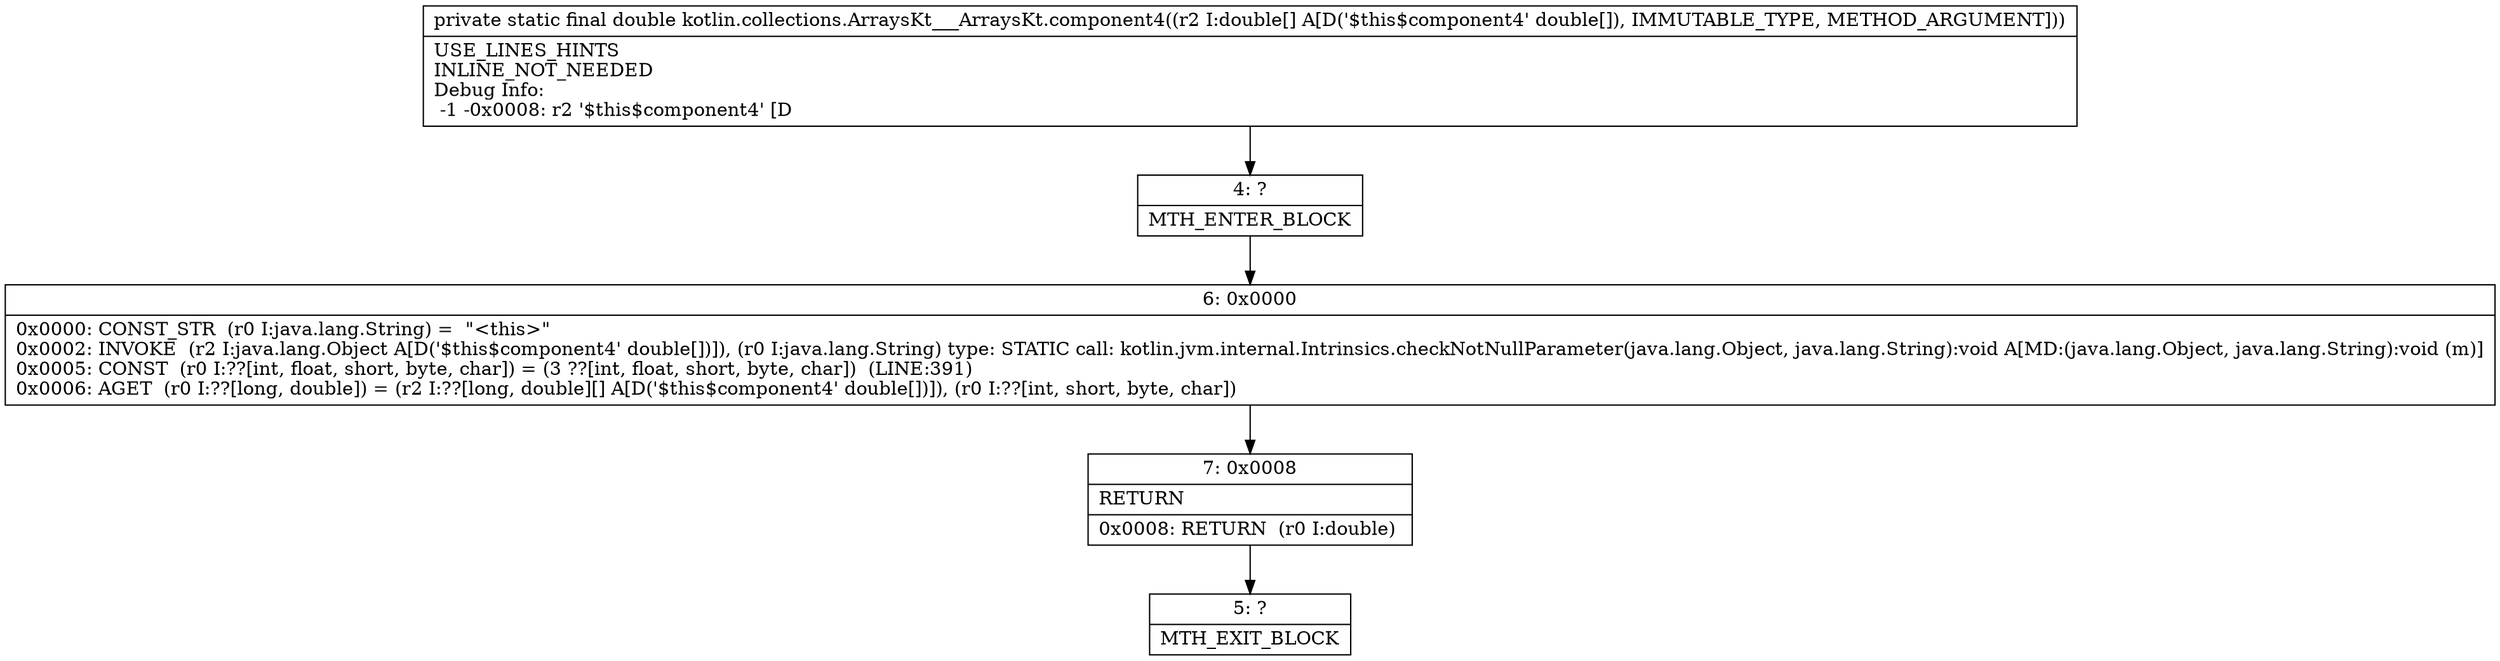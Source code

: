digraph "CFG forkotlin.collections.ArraysKt___ArraysKt.component4([D)D" {
Node_4 [shape=record,label="{4\:\ ?|MTH_ENTER_BLOCK\l}"];
Node_6 [shape=record,label="{6\:\ 0x0000|0x0000: CONST_STR  (r0 I:java.lang.String) =  \"\<this\>\" \l0x0002: INVOKE  (r2 I:java.lang.Object A[D('$this$component4' double[])]), (r0 I:java.lang.String) type: STATIC call: kotlin.jvm.internal.Intrinsics.checkNotNullParameter(java.lang.Object, java.lang.String):void A[MD:(java.lang.Object, java.lang.String):void (m)]\l0x0005: CONST  (r0 I:??[int, float, short, byte, char]) = (3 ??[int, float, short, byte, char])  (LINE:391)\l0x0006: AGET  (r0 I:??[long, double]) = (r2 I:??[long, double][] A[D('$this$component4' double[])]), (r0 I:??[int, short, byte, char]) \l}"];
Node_7 [shape=record,label="{7\:\ 0x0008|RETURN\l|0x0008: RETURN  (r0 I:double) \l}"];
Node_5 [shape=record,label="{5\:\ ?|MTH_EXIT_BLOCK\l}"];
MethodNode[shape=record,label="{private static final double kotlin.collections.ArraysKt___ArraysKt.component4((r2 I:double[] A[D('$this$component4' double[]), IMMUTABLE_TYPE, METHOD_ARGUMENT]))  | USE_LINES_HINTS\lINLINE_NOT_NEEDED\lDebug Info:\l  \-1 \-0x0008: r2 '$this$component4' [D\l}"];
MethodNode -> Node_4;Node_4 -> Node_6;
Node_6 -> Node_7;
Node_7 -> Node_5;
}

